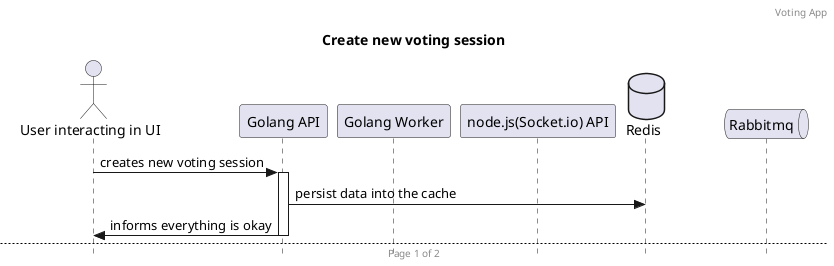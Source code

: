 @startuml
skinparam style strictuml
hide unlinked
actor "User interacting in UI" as user
participant "Golang API" as golang
participant "Golang Worker" as worker
participant "node.js(Socket.io) API" as nodejs
database Redis as cache
queue Rabbitmq as rabbit
header Voting App
footer Page %page% of %lastpage%
title Create new voting session
user -> golang: creates new voting session
activate golang
golang -> cache: persist data into the cache
golang -> user: informs everything is okay
deactivate golang


newpage Voting in candidate

group Voting Act
    user->golang: votes in new candidate
    activate user
    activate golang
    golang->rabbit: sends message to "vote" queue
    activate rabbit
    golang->user: vote accepted
    deactivate golang
    deactivate user
end

group Counting Act
    rabbit->worker: new event on queue "vote"
    deactivate rabbit
    activate worker
    worker->worker: process vote
    worker->cache: persist result on cache
    worker->rabbit: sends message to "events" queue
    deactivate worker
    activate rabbit
end
group Events act
    rabbit->nodejs: new message on queue "events"
    deactivate rabbit
    activate nodejs

    nodejs->user: new voting result available
    activate user
    deactivate nodejs
    deactivate user
end
@enduml
